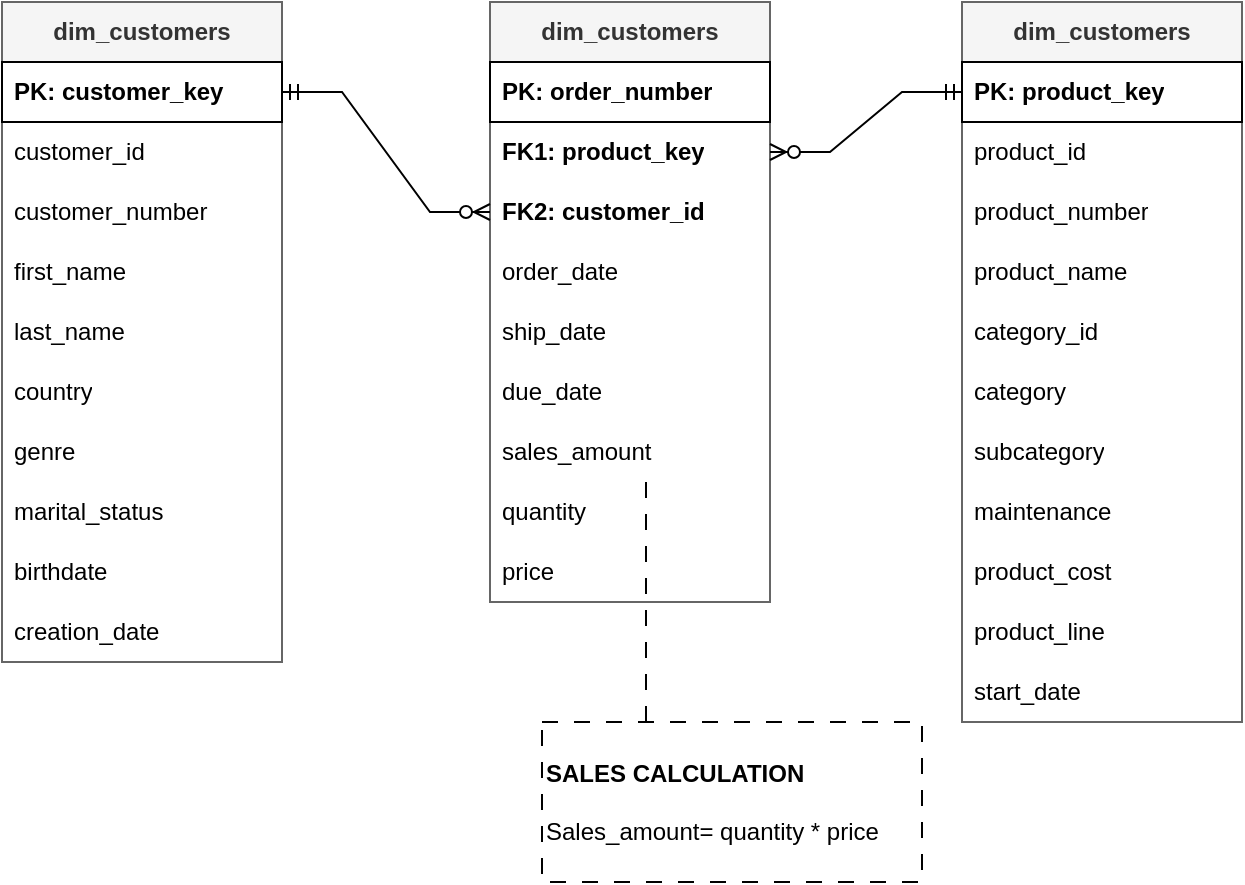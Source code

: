 <mxfile version="28.0.6">
  <diagram name="Página-1" id="njhy1c5OjmmQ-h2skLLM">
    <mxGraphModel dx="1042" dy="626" grid="1" gridSize="10" guides="1" tooltips="1" connect="1" arrows="1" fold="1" page="1" pageScale="1" pageWidth="827" pageHeight="1169" math="0" shadow="0">
      <root>
        <mxCell id="0" />
        <mxCell id="1" parent="0" />
        <mxCell id="2woscWgTZFQCguUCEEOh-1" value="dim_customers" style="swimlane;fontStyle=1;childLayout=stackLayout;horizontal=1;startSize=30;horizontalStack=0;resizeParent=1;resizeParentMax=0;resizeLast=0;collapsible=1;marginBottom=0;whiteSpace=wrap;html=1;fillColor=#f5f5f5;fontColor=#333333;strokeColor=#666666;" vertex="1" parent="1">
          <mxGeometry x="100" y="80" width="140" height="330" as="geometry" />
        </mxCell>
        <mxCell id="2woscWgTZFQCguUCEEOh-2" value="PK: customer_key" style="text;strokeColor=default;fillColor=none;align=left;verticalAlign=middle;spacingLeft=4;spacingRight=4;overflow=hidden;points=[[0,0.5],[1,0.5]];portConstraint=eastwest;rotatable=0;whiteSpace=wrap;html=1;fontStyle=1" vertex="1" parent="2woscWgTZFQCguUCEEOh-1">
          <mxGeometry y="30" width="140" height="30" as="geometry" />
        </mxCell>
        <mxCell id="2woscWgTZFQCguUCEEOh-3" value="customer_id" style="text;strokeColor=none;fillColor=none;align=left;verticalAlign=middle;spacingLeft=4;spacingRight=4;overflow=hidden;points=[[0,0.5],[1,0.5]];portConstraint=eastwest;rotatable=0;whiteSpace=wrap;html=1;" vertex="1" parent="2woscWgTZFQCguUCEEOh-1">
          <mxGeometry y="60" width="140" height="30" as="geometry" />
        </mxCell>
        <mxCell id="2woscWgTZFQCguUCEEOh-4" value="customer_number" style="text;strokeColor=none;fillColor=none;align=left;verticalAlign=middle;spacingLeft=4;spacingRight=4;overflow=hidden;points=[[0,0.5],[1,0.5]];portConstraint=eastwest;rotatable=0;whiteSpace=wrap;html=1;" vertex="1" parent="2woscWgTZFQCguUCEEOh-1">
          <mxGeometry y="90" width="140" height="30" as="geometry" />
        </mxCell>
        <mxCell id="2woscWgTZFQCguUCEEOh-5" value="first_name" style="text;strokeColor=none;fillColor=none;align=left;verticalAlign=middle;spacingLeft=4;spacingRight=4;overflow=hidden;points=[[0,0.5],[1,0.5]];portConstraint=eastwest;rotatable=0;whiteSpace=wrap;html=1;" vertex="1" parent="2woscWgTZFQCguUCEEOh-1">
          <mxGeometry y="120" width="140" height="30" as="geometry" />
        </mxCell>
        <mxCell id="2woscWgTZFQCguUCEEOh-6" value="last_name" style="text;strokeColor=none;fillColor=none;align=left;verticalAlign=middle;spacingLeft=4;spacingRight=4;overflow=hidden;points=[[0,0.5],[1,0.5]];portConstraint=eastwest;rotatable=0;whiteSpace=wrap;html=1;" vertex="1" parent="2woscWgTZFQCguUCEEOh-1">
          <mxGeometry y="150" width="140" height="30" as="geometry" />
        </mxCell>
        <mxCell id="2woscWgTZFQCguUCEEOh-7" value="country" style="text;strokeColor=none;fillColor=none;align=left;verticalAlign=middle;spacingLeft=4;spacingRight=4;overflow=hidden;points=[[0,0.5],[1,0.5]];portConstraint=eastwest;rotatable=0;whiteSpace=wrap;html=1;" vertex="1" parent="2woscWgTZFQCguUCEEOh-1">
          <mxGeometry y="180" width="140" height="30" as="geometry" />
        </mxCell>
        <mxCell id="2woscWgTZFQCguUCEEOh-8" value="genre" style="text;strokeColor=none;fillColor=none;align=left;verticalAlign=middle;spacingLeft=4;spacingRight=4;overflow=hidden;points=[[0,0.5],[1,0.5]];portConstraint=eastwest;rotatable=0;whiteSpace=wrap;html=1;" vertex="1" parent="2woscWgTZFQCguUCEEOh-1">
          <mxGeometry y="210" width="140" height="30" as="geometry" />
        </mxCell>
        <mxCell id="2woscWgTZFQCguUCEEOh-9" value="marital_status" style="text;strokeColor=none;fillColor=none;align=left;verticalAlign=middle;spacingLeft=4;spacingRight=4;overflow=hidden;points=[[0,0.5],[1,0.5]];portConstraint=eastwest;rotatable=0;whiteSpace=wrap;html=1;" vertex="1" parent="2woscWgTZFQCguUCEEOh-1">
          <mxGeometry y="240" width="140" height="30" as="geometry" />
        </mxCell>
        <mxCell id="2woscWgTZFQCguUCEEOh-11" value="birthdate" style="text;strokeColor=none;fillColor=none;align=left;verticalAlign=middle;spacingLeft=4;spacingRight=4;overflow=hidden;points=[[0,0.5],[1,0.5]];portConstraint=eastwest;rotatable=0;whiteSpace=wrap;html=1;" vertex="1" parent="2woscWgTZFQCguUCEEOh-1">
          <mxGeometry y="270" width="140" height="30" as="geometry" />
        </mxCell>
        <mxCell id="2woscWgTZFQCguUCEEOh-10" value="creation_date" style="text;strokeColor=none;fillColor=none;align=left;verticalAlign=middle;spacingLeft=4;spacingRight=4;overflow=hidden;points=[[0,0.5],[1,0.5]];portConstraint=eastwest;rotatable=0;whiteSpace=wrap;html=1;" vertex="1" parent="2woscWgTZFQCguUCEEOh-1">
          <mxGeometry y="300" width="140" height="30" as="geometry" />
        </mxCell>
        <mxCell id="2woscWgTZFQCguUCEEOh-12" value="dim_customers" style="swimlane;fontStyle=1;childLayout=stackLayout;horizontal=1;startSize=30;horizontalStack=0;resizeParent=1;resizeParentMax=0;resizeLast=0;collapsible=1;marginBottom=0;whiteSpace=wrap;html=1;fillColor=#f5f5f5;fontColor=#333333;strokeColor=#666666;" vertex="1" parent="1">
          <mxGeometry x="344" y="80" width="140" height="300" as="geometry" />
        </mxCell>
        <mxCell id="2woscWgTZFQCguUCEEOh-13" value="PK: order_number" style="text;strokeColor=default;fillColor=none;align=left;verticalAlign=middle;spacingLeft=4;spacingRight=4;overflow=hidden;points=[[0,0.5],[1,0.5]];portConstraint=eastwest;rotatable=0;whiteSpace=wrap;html=1;fontStyle=1" vertex="1" parent="2woscWgTZFQCguUCEEOh-12">
          <mxGeometry y="30" width="140" height="30" as="geometry" />
        </mxCell>
        <mxCell id="2woscWgTZFQCguUCEEOh-14" value="&lt;b&gt;FK1: product_key&lt;/b&gt;" style="text;strokeColor=none;fillColor=none;align=left;verticalAlign=middle;spacingLeft=4;spacingRight=4;overflow=hidden;points=[[0,0.5],[1,0.5]];portConstraint=eastwest;rotatable=0;whiteSpace=wrap;html=1;" vertex="1" parent="2woscWgTZFQCguUCEEOh-12">
          <mxGeometry y="60" width="140" height="30" as="geometry" />
        </mxCell>
        <mxCell id="2woscWgTZFQCguUCEEOh-15" value="&lt;b&gt;FK2: customer_id&lt;/b&gt;" style="text;strokeColor=none;fillColor=none;align=left;verticalAlign=middle;spacingLeft=4;spacingRight=4;overflow=hidden;points=[[0,0.5],[1,0.5]];portConstraint=eastwest;rotatable=0;whiteSpace=wrap;html=1;" vertex="1" parent="2woscWgTZFQCguUCEEOh-12">
          <mxGeometry y="90" width="140" height="30" as="geometry" />
        </mxCell>
        <mxCell id="2woscWgTZFQCguUCEEOh-16" value="order_date" style="text;strokeColor=none;fillColor=none;align=left;verticalAlign=middle;spacingLeft=4;spacingRight=4;overflow=hidden;points=[[0,0.5],[1,0.5]];portConstraint=eastwest;rotatable=0;whiteSpace=wrap;html=1;" vertex="1" parent="2woscWgTZFQCguUCEEOh-12">
          <mxGeometry y="120" width="140" height="30" as="geometry" />
        </mxCell>
        <mxCell id="2woscWgTZFQCguUCEEOh-17" value="ship_date" style="text;strokeColor=none;fillColor=none;align=left;verticalAlign=middle;spacingLeft=4;spacingRight=4;overflow=hidden;points=[[0,0.5],[1,0.5]];portConstraint=eastwest;rotatable=0;whiteSpace=wrap;html=1;" vertex="1" parent="2woscWgTZFQCguUCEEOh-12">
          <mxGeometry y="150" width="140" height="30" as="geometry" />
        </mxCell>
        <mxCell id="2woscWgTZFQCguUCEEOh-18" value="due_date" style="text;strokeColor=none;fillColor=none;align=left;verticalAlign=middle;spacingLeft=4;spacingRight=4;overflow=hidden;points=[[0,0.5],[1,0.5]];portConstraint=eastwest;rotatable=0;whiteSpace=wrap;html=1;" vertex="1" parent="2woscWgTZFQCguUCEEOh-12">
          <mxGeometry y="180" width="140" height="30" as="geometry" />
        </mxCell>
        <mxCell id="2woscWgTZFQCguUCEEOh-19" value="sales_amount" style="text;strokeColor=none;fillColor=none;align=left;verticalAlign=middle;spacingLeft=4;spacingRight=4;overflow=hidden;points=[[0,0.5],[1,0.5]];portConstraint=eastwest;rotatable=0;whiteSpace=wrap;html=1;" vertex="1" parent="2woscWgTZFQCguUCEEOh-12">
          <mxGeometry y="210" width="140" height="30" as="geometry" />
        </mxCell>
        <mxCell id="2woscWgTZFQCguUCEEOh-20" value="quantity" style="text;strokeColor=none;fillColor=none;align=left;verticalAlign=middle;spacingLeft=4;spacingRight=4;overflow=hidden;points=[[0,0.5],[1,0.5]];portConstraint=eastwest;rotatable=0;whiteSpace=wrap;html=1;" vertex="1" parent="2woscWgTZFQCguUCEEOh-12">
          <mxGeometry y="240" width="140" height="30" as="geometry" />
        </mxCell>
        <mxCell id="2woscWgTZFQCguUCEEOh-21" value="price" style="text;strokeColor=none;fillColor=none;align=left;verticalAlign=middle;spacingLeft=4;spacingRight=4;overflow=hidden;points=[[0,0.5],[1,0.5]];portConstraint=eastwest;rotatable=0;whiteSpace=wrap;html=1;" vertex="1" parent="2woscWgTZFQCguUCEEOh-12">
          <mxGeometry y="270" width="140" height="30" as="geometry" />
        </mxCell>
        <mxCell id="2woscWgTZFQCguUCEEOh-25" value="dim_customers" style="swimlane;fontStyle=1;childLayout=stackLayout;horizontal=1;startSize=30;horizontalStack=0;resizeParent=1;resizeParentMax=0;resizeLast=0;collapsible=1;marginBottom=0;whiteSpace=wrap;html=1;fillColor=#f5f5f5;fontColor=#333333;strokeColor=#666666;" vertex="1" parent="1">
          <mxGeometry x="580" y="80" width="140" height="360" as="geometry" />
        </mxCell>
        <mxCell id="2woscWgTZFQCguUCEEOh-26" value="PK: product_key" style="text;strokeColor=default;fillColor=none;align=left;verticalAlign=middle;spacingLeft=4;spacingRight=4;overflow=hidden;points=[[0,0.5],[1,0.5]];portConstraint=eastwest;rotatable=0;whiteSpace=wrap;html=1;fontStyle=1" vertex="1" parent="2woscWgTZFQCguUCEEOh-25">
          <mxGeometry y="30" width="140" height="30" as="geometry" />
        </mxCell>
        <mxCell id="2woscWgTZFQCguUCEEOh-27" value="product_id" style="text;strokeColor=none;fillColor=none;align=left;verticalAlign=middle;spacingLeft=4;spacingRight=4;overflow=hidden;points=[[0,0.5],[1,0.5]];portConstraint=eastwest;rotatable=0;whiteSpace=wrap;html=1;" vertex="1" parent="2woscWgTZFQCguUCEEOh-25">
          <mxGeometry y="60" width="140" height="30" as="geometry" />
        </mxCell>
        <mxCell id="2woscWgTZFQCguUCEEOh-28" value="product_number" style="text;strokeColor=none;fillColor=none;align=left;verticalAlign=middle;spacingLeft=4;spacingRight=4;overflow=hidden;points=[[0,0.5],[1,0.5]];portConstraint=eastwest;rotatable=0;whiteSpace=wrap;html=1;" vertex="1" parent="2woscWgTZFQCguUCEEOh-25">
          <mxGeometry y="90" width="140" height="30" as="geometry" />
        </mxCell>
        <mxCell id="2woscWgTZFQCguUCEEOh-29" value="product_name" style="text;strokeColor=none;fillColor=none;align=left;verticalAlign=middle;spacingLeft=4;spacingRight=4;overflow=hidden;points=[[0,0.5],[1,0.5]];portConstraint=eastwest;rotatable=0;whiteSpace=wrap;html=1;" vertex="1" parent="2woscWgTZFQCguUCEEOh-25">
          <mxGeometry y="120" width="140" height="30" as="geometry" />
        </mxCell>
        <mxCell id="2woscWgTZFQCguUCEEOh-30" value="category_id" style="text;strokeColor=none;fillColor=none;align=left;verticalAlign=middle;spacingLeft=4;spacingRight=4;overflow=hidden;points=[[0,0.5],[1,0.5]];portConstraint=eastwest;rotatable=0;whiteSpace=wrap;html=1;" vertex="1" parent="2woscWgTZFQCguUCEEOh-25">
          <mxGeometry y="150" width="140" height="30" as="geometry" />
        </mxCell>
        <mxCell id="2woscWgTZFQCguUCEEOh-31" value="category" style="text;strokeColor=none;fillColor=none;align=left;verticalAlign=middle;spacingLeft=4;spacingRight=4;overflow=hidden;points=[[0,0.5],[1,0.5]];portConstraint=eastwest;rotatable=0;whiteSpace=wrap;html=1;" vertex="1" parent="2woscWgTZFQCguUCEEOh-25">
          <mxGeometry y="180" width="140" height="30" as="geometry" />
        </mxCell>
        <mxCell id="2woscWgTZFQCguUCEEOh-32" value="subcategory" style="text;strokeColor=none;fillColor=none;align=left;verticalAlign=middle;spacingLeft=4;spacingRight=4;overflow=hidden;points=[[0,0.5],[1,0.5]];portConstraint=eastwest;rotatable=0;whiteSpace=wrap;html=1;" vertex="1" parent="2woscWgTZFQCguUCEEOh-25">
          <mxGeometry y="210" width="140" height="30" as="geometry" />
        </mxCell>
        <mxCell id="2woscWgTZFQCguUCEEOh-33" value="maintenance" style="text;strokeColor=none;fillColor=none;align=left;verticalAlign=middle;spacingLeft=4;spacingRight=4;overflow=hidden;points=[[0,0.5],[1,0.5]];portConstraint=eastwest;rotatable=0;whiteSpace=wrap;html=1;" vertex="1" parent="2woscWgTZFQCguUCEEOh-25">
          <mxGeometry y="240" width="140" height="30" as="geometry" />
        </mxCell>
        <mxCell id="2woscWgTZFQCguUCEEOh-34" value="product_cost" style="text;strokeColor=none;fillColor=none;align=left;verticalAlign=middle;spacingLeft=4;spacingRight=4;overflow=hidden;points=[[0,0.5],[1,0.5]];portConstraint=eastwest;rotatable=0;whiteSpace=wrap;html=1;" vertex="1" parent="2woscWgTZFQCguUCEEOh-25">
          <mxGeometry y="270" width="140" height="30" as="geometry" />
        </mxCell>
        <mxCell id="2woscWgTZFQCguUCEEOh-35" value="product_line" style="text;strokeColor=none;fillColor=none;align=left;verticalAlign=middle;spacingLeft=4;spacingRight=4;overflow=hidden;points=[[0,0.5],[1,0.5]];portConstraint=eastwest;rotatable=0;whiteSpace=wrap;html=1;" vertex="1" parent="2woscWgTZFQCguUCEEOh-25">
          <mxGeometry y="300" width="140" height="30" as="geometry" />
        </mxCell>
        <mxCell id="2woscWgTZFQCguUCEEOh-36" value="start_date" style="text;strokeColor=none;fillColor=none;align=left;verticalAlign=middle;spacingLeft=4;spacingRight=4;overflow=hidden;points=[[0,0.5],[1,0.5]];portConstraint=eastwest;rotatable=0;whiteSpace=wrap;html=1;" vertex="1" parent="2woscWgTZFQCguUCEEOh-25">
          <mxGeometry y="330" width="140" height="30" as="geometry" />
        </mxCell>
        <mxCell id="2woscWgTZFQCguUCEEOh-39" value="" style="edgeStyle=entityRelationEdgeStyle;fontSize=12;html=1;endArrow=ERzeroToMany;startArrow=ERmandOne;rounded=0;entryX=0;entryY=0.5;entryDx=0;entryDy=0;exitX=1;exitY=0.5;exitDx=0;exitDy=0;" edge="1" parent="1" source="2woscWgTZFQCguUCEEOh-2" target="2woscWgTZFQCguUCEEOh-15">
          <mxGeometry width="100" height="100" relative="1" as="geometry">
            <mxPoint x="240" y="150" as="sourcePoint" />
            <mxPoint x="340" y="50" as="targetPoint" />
          </mxGeometry>
        </mxCell>
        <mxCell id="2woscWgTZFQCguUCEEOh-40" value="" style="edgeStyle=entityRelationEdgeStyle;fontSize=12;html=1;endArrow=ERzeroToMany;startArrow=ERmandOne;rounded=0;entryX=1;entryY=0.5;entryDx=0;entryDy=0;exitX=0;exitY=0.5;exitDx=0;exitDy=0;" edge="1" parent="1" source="2woscWgTZFQCguUCEEOh-26" target="2woscWgTZFQCguUCEEOh-14">
          <mxGeometry width="100" height="100" relative="1" as="geometry">
            <mxPoint x="460" y="190" as="sourcePoint" />
            <mxPoint x="564" y="225" as="targetPoint" />
          </mxGeometry>
        </mxCell>
        <mxCell id="2woscWgTZFQCguUCEEOh-42" style="edgeStyle=orthogonalEdgeStyle;rounded=0;orthogonalLoop=1;jettySize=auto;html=1;endArrow=none;endFill=0;dashPattern=8 8;dashed=1;" edge="1" parent="1">
          <mxGeometry relative="1" as="geometry">
            <mxPoint x="422" y="440" as="sourcePoint" />
            <mxPoint x="422" y="320" as="targetPoint" />
            <Array as="points">
              <mxPoint x="422" y="340" />
              <mxPoint x="422" y="340" />
            </Array>
          </mxGeometry>
        </mxCell>
        <mxCell id="2woscWgTZFQCguUCEEOh-41" value="&lt;b&gt;SALES CALCULATION&lt;/b&gt;&lt;div&gt;&lt;br&gt;&lt;/div&gt;&lt;div&gt;Sales_amount= quantity * price&lt;/div&gt;" style="text;html=1;align=left;verticalAlign=middle;whiteSpace=wrap;rounded=0;strokeColor=default;dashed=1;dashPattern=8 8;" vertex="1" parent="1">
          <mxGeometry x="370" y="440" width="190" height="80" as="geometry" />
        </mxCell>
      </root>
    </mxGraphModel>
  </diagram>
</mxfile>
